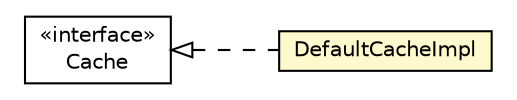 #!/usr/local/bin/dot
#
# Class diagram 
# Generated by UMLGraph version R5_6-24-gf6e263 (http://www.umlgraph.org/)
#

digraph G {
	edge [fontname="Helvetica",fontsize=10,labelfontname="Helvetica",labelfontsize=10];
	node [fontname="Helvetica",fontsize=10,shape=plaintext];
	nodesep=0.25;
	ranksep=0.5;
	rankdir=LR;
	// com.gwtplatform.dispatch.client.actionhandler.caching.DefaultCacheImpl
	c148170 [label=<<table title="com.gwtplatform.dispatch.client.actionhandler.caching.DefaultCacheImpl" border="0" cellborder="1" cellspacing="0" cellpadding="2" port="p" bgcolor="lemonChiffon" href="./DefaultCacheImpl.html">
		<tr><td><table border="0" cellspacing="0" cellpadding="1">
<tr><td align="center" balign="center"> DefaultCacheImpl </td></tr>
		</table></td></tr>
		</table>>, URL="./DefaultCacheImpl.html", fontname="Helvetica", fontcolor="black", fontsize=10.0];
	// com.gwtplatform.dispatch.client.actionhandler.caching.Cache
	c148171 [label=<<table title="com.gwtplatform.dispatch.client.actionhandler.caching.Cache" border="0" cellborder="1" cellspacing="0" cellpadding="2" port="p" href="./Cache.html">
		<tr><td><table border="0" cellspacing="0" cellpadding="1">
<tr><td align="center" balign="center"> &#171;interface&#187; </td></tr>
<tr><td align="center" balign="center"> Cache </td></tr>
		</table></td></tr>
		</table>>, URL="./Cache.html", fontname="Helvetica", fontcolor="black", fontsize=10.0];
	//com.gwtplatform.dispatch.client.actionhandler.caching.DefaultCacheImpl implements com.gwtplatform.dispatch.client.actionhandler.caching.Cache
	c148171:p -> c148170:p [dir=back,arrowtail=empty,style=dashed];
}

